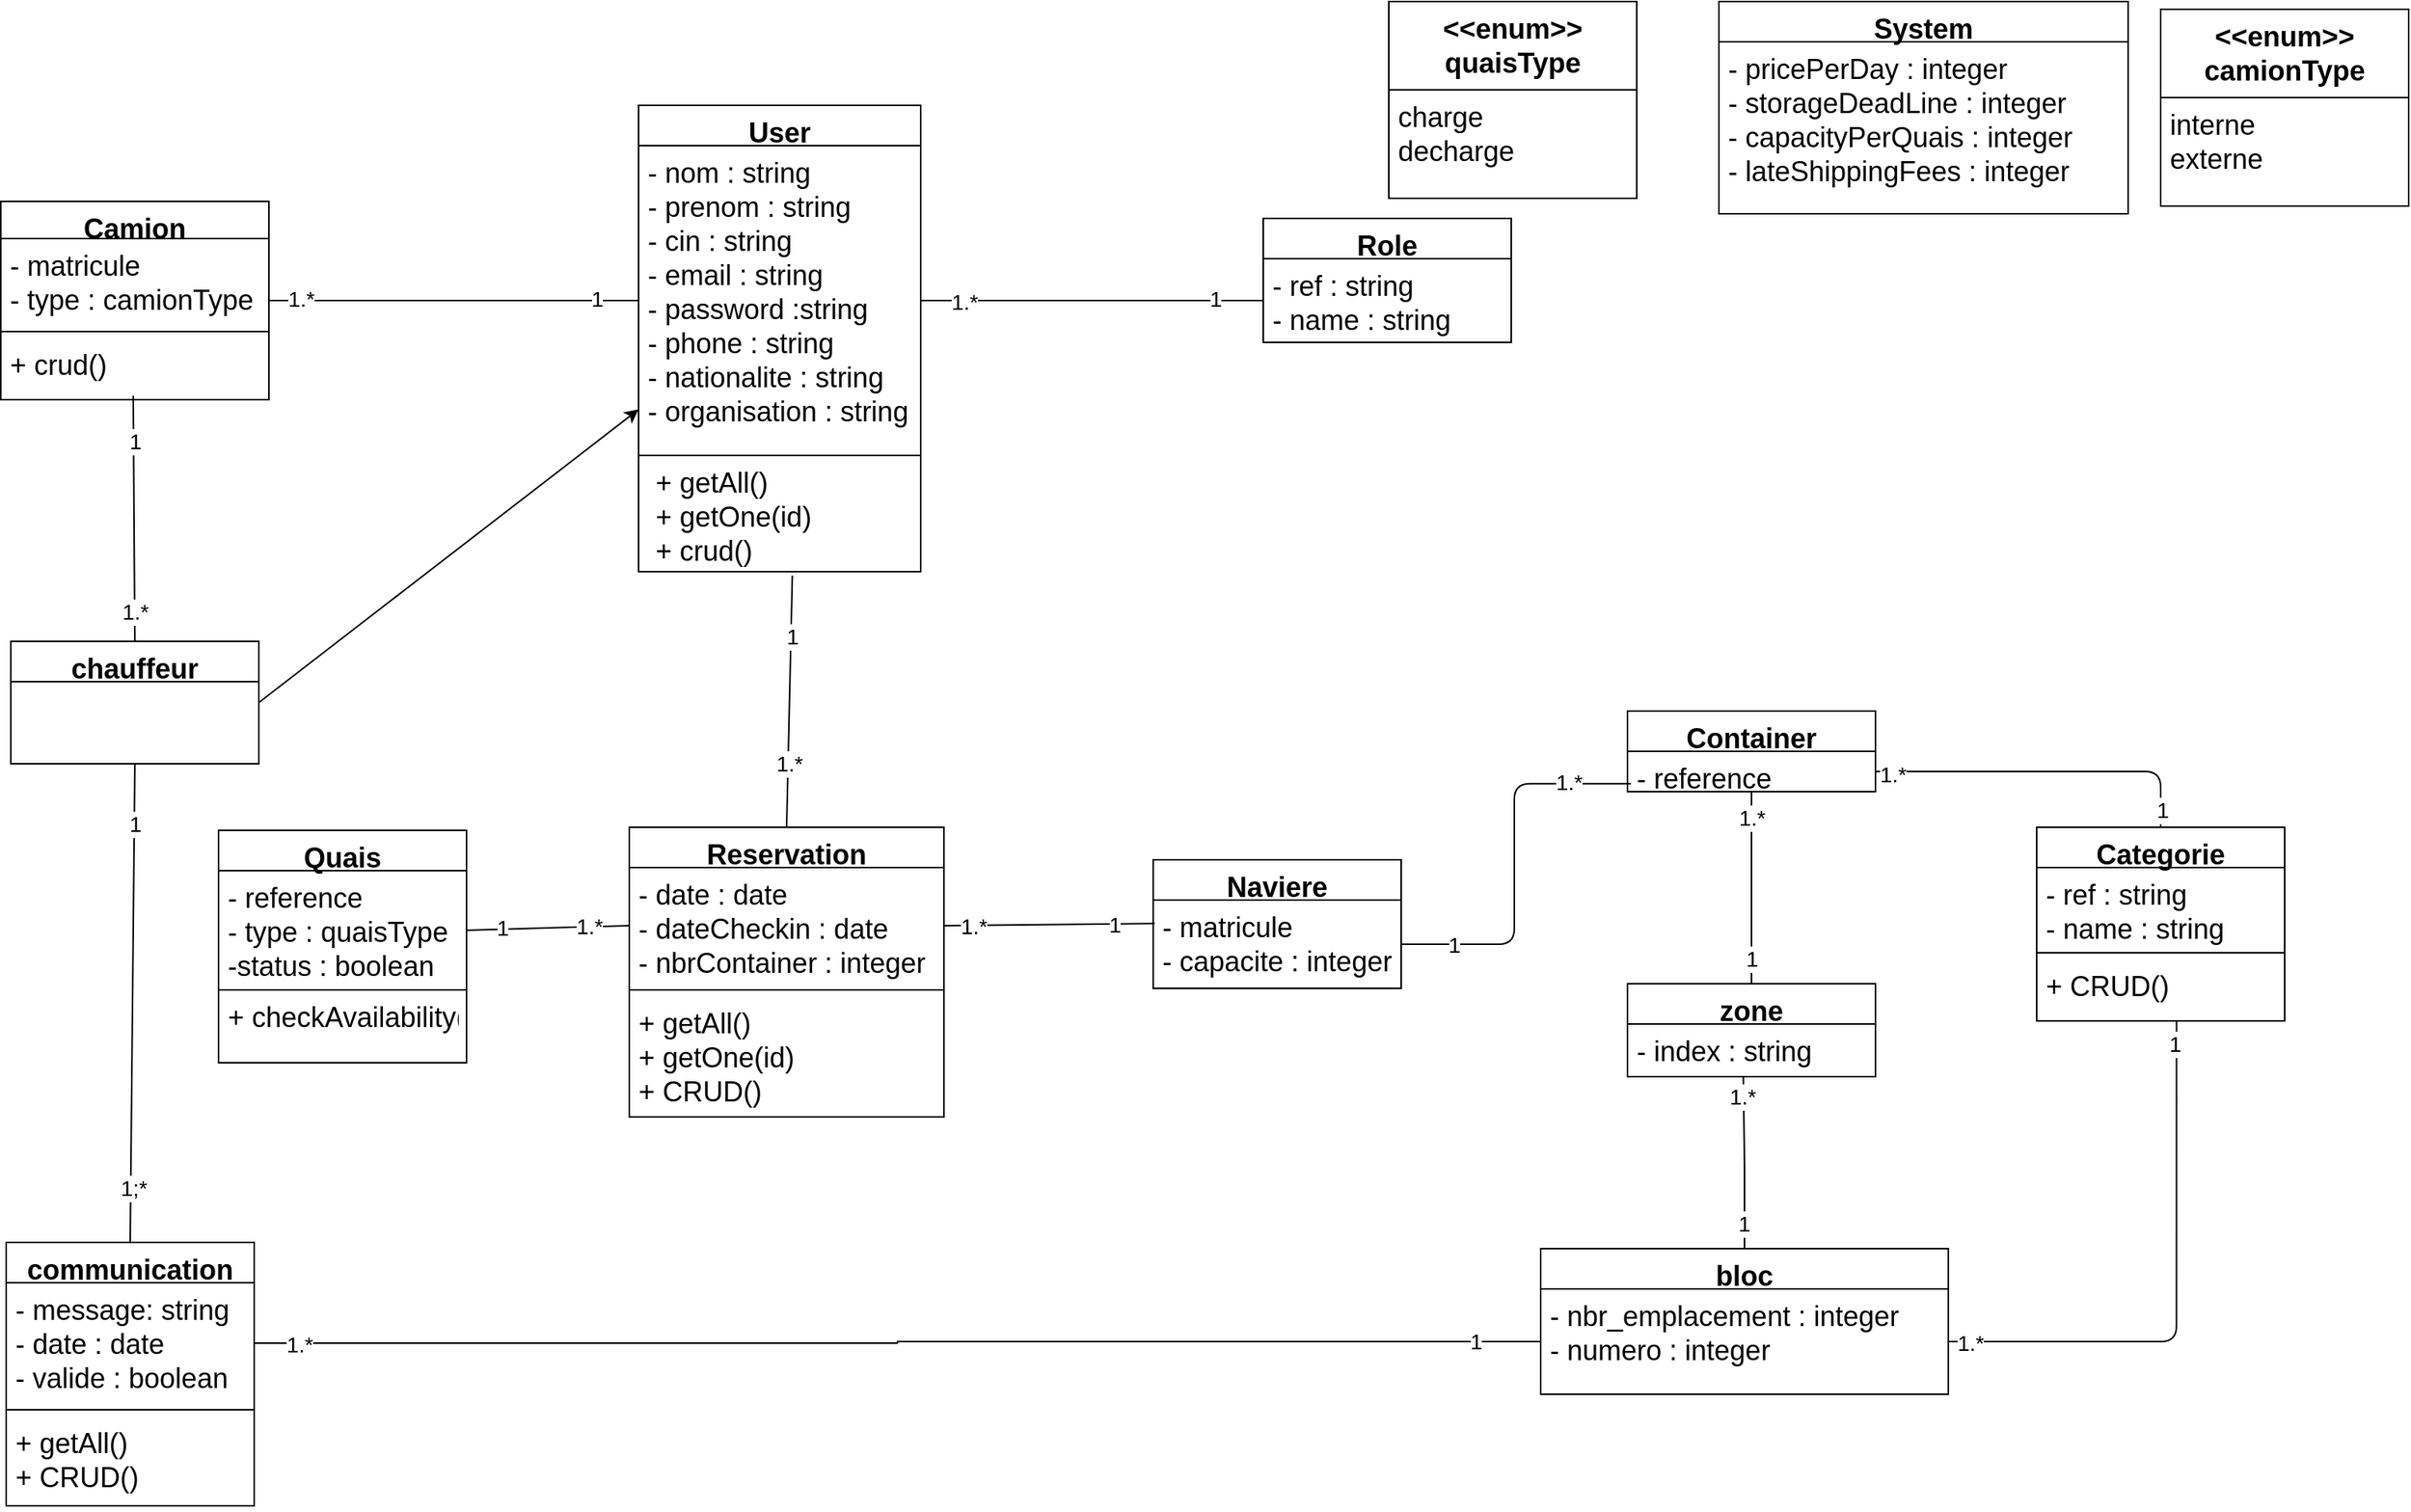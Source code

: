 <mxfile version="16.5.1" type="device"><diagram id="C5RBs43oDa-KdzZeNtuy" name="Page-1"><mxGraphModel dx="1929" dy="865" grid="0" gridSize="12" guides="1" tooltips="1" connect="1" arrows="1" fold="1" page="1" pageScale="1" pageWidth="827" pageHeight="1169" math="0" shadow="0"><root><mxCell id="WIyWlLk6GJQsqaUBKTNV-0"/><mxCell id="WIyWlLk6GJQsqaUBKTNV-1" parent="WIyWlLk6GJQsqaUBKTNV-0"/><mxCell id="CFIYy-UA4QkZWSWVPq-0-24" value="User" style="swimlane;fontStyle=1;align=center;verticalAlign=top;childLayout=stackLayout;horizontal=1;startSize=26;horizontalStack=0;resizeParent=1;resizeParentMax=0;resizeLast=0;collapsible=1;marginBottom=0;fontSize=18;" parent="WIyWlLk6GJQsqaUBKTNV-1" vertex="1"><mxGeometry x="-351" y="119" width="182" height="301" as="geometry"/></mxCell><mxCell id="CFIYy-UA4QkZWSWVPq-0-25" value="- nom : string&#10;- prenom : string&#10;- cin : string&#10;- email : string&#10;- password :string&#10;- phone : string&#10;- nationalite : string&#10;- organisation : string" style="text;strokeColor=none;fillColor=none;align=left;verticalAlign=top;spacingLeft=4;spacingRight=4;overflow=hidden;rotatable=0;points=[[0,0.5],[1,0.5]];portConstraint=eastwest;fontSize=18;" parent="CFIYy-UA4QkZWSWVPq-0-24" vertex="1"><mxGeometry y="26" width="182" height="200" as="geometry"/></mxCell><mxCell id="vINijAw8NtfcfqmspfR2-12" value=" + getAll()&#10; + getOne(id)&#10; + crud()" style="text;strokeColor=default;fillColor=none;align=left;verticalAlign=top;spacingLeft=4;spacingRight=4;overflow=hidden;rotatable=0;points=[[0,0.5],[1,0.5]];portConstraint=eastwest;fontSize=18;" parent="CFIYy-UA4QkZWSWVPq-0-24" vertex="1"><mxGeometry y="226" width="182" height="75" as="geometry"/></mxCell><mxCell id="CFIYy-UA4QkZWSWVPq-0-63" style="rounded=1;sketch=0;orthogonalLoop=1;jettySize=auto;html=1;exitX=0.5;exitY=0;exitDx=0;exitDy=0;endArrow=none;endFill=0;entryX=0.545;entryY=1.033;entryDx=0;entryDy=0;entryPerimeter=0;" parent="WIyWlLk6GJQsqaUBKTNV-1" source="CFIYy-UA4QkZWSWVPq-0-32" target="vINijAw8NtfcfqmspfR2-12" edge="1"><mxGeometry relative="1" as="geometry"><mxPoint x="-385" y="359" as="targetPoint"/></mxGeometry></mxCell><mxCell id="vINijAw8NtfcfqmspfR2-10" value="1" style="edgeLabel;html=1;align=center;verticalAlign=middle;resizable=0;points=[];fontSize=14;" parent="CFIYy-UA4QkZWSWVPq-0-63" vertex="1" connectable="0"><mxGeometry x="0.52" relative="1" as="geometry"><mxPoint as="offset"/></mxGeometry></mxCell><mxCell id="vINijAw8NtfcfqmspfR2-11" value="1.*" style="edgeLabel;html=1;align=center;verticalAlign=middle;resizable=0;points=[];fontSize=14;" parent="CFIYy-UA4QkZWSWVPq-0-63" vertex="1" connectable="0"><mxGeometry x="-0.495" relative="1" as="geometry"><mxPoint as="offset"/></mxGeometry></mxCell><mxCell id="CFIYy-UA4QkZWSWVPq-0-32" value="Reservation" style="swimlane;fontStyle=1;align=center;verticalAlign=top;childLayout=stackLayout;horizontal=1;startSize=26;horizontalStack=0;resizeParent=1;resizeParentMax=0;resizeLast=0;collapsible=1;marginBottom=0;fontSize=18;" parent="WIyWlLk6GJQsqaUBKTNV-1" vertex="1"><mxGeometry x="-357" y="585" width="203" height="187" as="geometry"/></mxCell><mxCell id="CFIYy-UA4QkZWSWVPq-0-33" value="- date : date&#10;- dateCheckin : date&#10;- nbrContainer : integer" style="text;strokeColor=none;fillColor=none;align=left;verticalAlign=top;spacingLeft=4;spacingRight=4;overflow=hidden;rotatable=0;points=[[0,0.5],[1,0.5]];portConstraint=eastwest;fontSize=18;" parent="CFIYy-UA4QkZWSWVPq-0-32" vertex="1"><mxGeometry y="26" width="203" height="75" as="geometry"/></mxCell><mxCell id="CFIYy-UA4QkZWSWVPq-0-34" value="" style="line;strokeWidth=1;fillColor=none;align=left;verticalAlign=middle;spacingTop=-1;spacingLeft=3;spacingRight=3;rotatable=0;labelPosition=right;points=[];portConstraint=eastwest;fontSize=18;" parent="CFIYy-UA4QkZWSWVPq-0-32" vertex="1"><mxGeometry y="101" width="203" height="8" as="geometry"/></mxCell><mxCell id="CFIYy-UA4QkZWSWVPq-0-35" value="+ getAll() &#10;+ getOne(id)&#10;+ CRUD()" style="text;strokeColor=none;fillColor=none;align=left;verticalAlign=top;spacingLeft=4;spacingRight=4;overflow=hidden;rotatable=0;points=[[0,0.5],[1,0.5]];portConstraint=eastwest;fontSize=18;" parent="CFIYy-UA4QkZWSWVPq-0-32" vertex="1"><mxGeometry y="109" width="203" height="78" as="geometry"/></mxCell><mxCell id="CFIYy-UA4QkZWSWVPq-0-36" value="Role" style="swimlane;fontStyle=1;align=center;verticalAlign=top;childLayout=stackLayout;horizontal=1;startSize=26;horizontalStack=0;resizeParent=1;resizeParentMax=0;resizeLast=0;collapsible=1;marginBottom=0;fontSize=18;" parent="WIyWlLk6GJQsqaUBKTNV-1" vertex="1"><mxGeometry x="52" y="192" width="160" height="80" as="geometry"/></mxCell><mxCell id="CFIYy-UA4QkZWSWVPq-0-37" value="- ref : string&#10;- name : string" style="text;strokeColor=none;fillColor=none;align=left;verticalAlign=top;spacingLeft=4;spacingRight=4;overflow=hidden;rotatable=0;points=[[0,0.5],[1,0.5]];portConstraint=eastwest;fontSize=18;" parent="CFIYy-UA4QkZWSWVPq-0-36" vertex="1"><mxGeometry y="26" width="160" height="54" as="geometry"/></mxCell><mxCell id="CFIYy-UA4QkZWSWVPq-0-41" style="edgeStyle=orthogonalEdgeStyle;rounded=0;orthogonalLoop=1;jettySize=auto;html=1;exitX=1;exitY=0.5;exitDx=0;exitDy=0;entryX=0;entryY=0.5;entryDx=0;entryDy=0;fontSize=18;endArrow=none;endFill=0;endSize=19;" parent="WIyWlLk6GJQsqaUBKTNV-1" source="CFIYy-UA4QkZWSWVPq-0-25" target="CFIYy-UA4QkZWSWVPq-0-37" edge="1"><mxGeometry relative="1" as="geometry"><mxPoint x="65.48" y="219.68" as="targetPoint"/></mxGeometry></mxCell><mxCell id="CFIYy-UA4QkZWSWVPq-0-79" value="1.*" style="edgeLabel;html=1;align=center;verticalAlign=middle;resizable=0;points=[];fontSize=14;" parent="CFIYy-UA4QkZWSWVPq-0-41" vertex="1" connectable="0"><mxGeometry x="-0.746" y="-1" relative="1" as="geometry"><mxPoint as="offset"/></mxGeometry></mxCell><mxCell id="CFIYy-UA4QkZWSWVPq-0-80" value="1" style="edgeLabel;html=1;align=center;verticalAlign=middle;resizable=0;points=[];fontSize=14;" parent="CFIYy-UA4QkZWSWVPq-0-41" vertex="1" connectable="0"><mxGeometry x="0.713" y="1" relative="1" as="geometry"><mxPoint as="offset"/></mxGeometry></mxCell><mxCell id="CFIYy-UA4QkZWSWVPq-0-69" style="rounded=1;sketch=0;orthogonalLoop=1;jettySize=auto;html=1;exitX=1;exitY=0.5;exitDx=0;exitDy=0;entryX=0;entryY=0.5;entryDx=0;entryDy=0;endArrow=none;endFill=0;" parent="WIyWlLk6GJQsqaUBKTNV-1" source="CFIYy-UA4QkZWSWVPq-0-43" target="CFIYy-UA4QkZWSWVPq-0-33" edge="1"><mxGeometry relative="1" as="geometry"/></mxCell><mxCell id="CFIYy-UA4QkZWSWVPq-0-87" value="1" style="edgeLabel;html=1;align=center;verticalAlign=middle;resizable=0;points=[];fontSize=14;" parent="CFIYy-UA4QkZWSWVPq-0-69" vertex="1" connectable="0"><mxGeometry x="-0.565" y="1" relative="1" as="geometry"><mxPoint as="offset"/></mxGeometry></mxCell><mxCell id="CFIYy-UA4QkZWSWVPq-0-88" value="1.*" style="edgeLabel;html=1;align=center;verticalAlign=middle;resizable=0;points=[];fontSize=14;" parent="CFIYy-UA4QkZWSWVPq-0-69" vertex="1" connectable="0"><mxGeometry x="0.503" relative="1" as="geometry"><mxPoint as="offset"/></mxGeometry></mxCell><mxCell id="CFIYy-UA4QkZWSWVPq-0-42" value="Quais" style="swimlane;fontStyle=1;align=center;verticalAlign=top;childLayout=stackLayout;horizontal=1;startSize=26;horizontalStack=0;resizeParent=1;resizeParentMax=0;resizeLast=0;collapsible=1;marginBottom=0;fontSize=18;" parent="WIyWlLk6GJQsqaUBKTNV-1" vertex="1"><mxGeometry x="-622" y="587" width="160" height="150" as="geometry"/></mxCell><mxCell id="CFIYy-UA4QkZWSWVPq-0-43" value="- reference&#10;- type : quaisType&#10;-status : boolean" style="text;strokeColor=none;fillColor=none;align=left;verticalAlign=top;spacingLeft=4;spacingRight=4;overflow=hidden;rotatable=0;points=[[0,0.5],[1,0.5]];portConstraint=eastwest;fontSize=18;" parent="CFIYy-UA4QkZWSWVPq-0-42" vertex="1"><mxGeometry y="26" width="160" height="77" as="geometry"/></mxCell><mxCell id="vINijAw8NtfcfqmspfR2-30" value="+ checkAvailability()" style="text;strokeColor=default;fillColor=none;align=left;verticalAlign=top;spacingLeft=4;spacingRight=4;overflow=hidden;rotatable=0;points=[[0,0.5],[1,0.5]];portConstraint=eastwest;fontSize=18;" parent="CFIYy-UA4QkZWSWVPq-0-42" vertex="1"><mxGeometry y="103" width="160" height="47" as="geometry"/></mxCell><mxCell id="CFIYy-UA4QkZWSWVPq-0-46" value="Naviere" style="swimlane;fontStyle=1;align=center;verticalAlign=top;childLayout=stackLayout;horizontal=1;startSize=26;horizontalStack=0;resizeParent=1;resizeParentMax=0;resizeLast=0;collapsible=1;marginBottom=0;fontSize=18;" parent="WIyWlLk6GJQsqaUBKTNV-1" vertex="1"><mxGeometry x="-19" y="606" width="160" height="83" as="geometry"/></mxCell><mxCell id="CFIYy-UA4QkZWSWVPq-0-47" value="- matricule&#10;- capacite : integer" style="text;strokeColor=none;fillColor=none;align=left;verticalAlign=top;spacingLeft=4;spacingRight=4;overflow=hidden;rotatable=0;points=[[0,0.5],[1,0.5]];portConstraint=eastwest;fontSize=18;" parent="CFIYy-UA4QkZWSWVPq-0-46" vertex="1"><mxGeometry y="26" width="160" height="57" as="geometry"/></mxCell><mxCell id="CFIYy-UA4QkZWSWVPq-0-72" style="edgeStyle=orthogonalEdgeStyle;rounded=1;sketch=0;orthogonalLoop=1;jettySize=auto;html=1;exitX=0.014;exitY=0.802;exitDx=0;exitDy=0;entryX=1;entryY=0.5;entryDx=0;entryDy=0;endArrow=none;endFill=0;exitPerimeter=0;" parent="WIyWlLk6GJQsqaUBKTNV-1" source="CFIYy-UA4QkZWSWVPq-0-51" target="CFIYy-UA4QkZWSWVPq-0-47" edge="1"><mxGeometry relative="1" as="geometry"/></mxCell><mxCell id="CFIYy-UA4QkZWSWVPq-0-83" value="1.*" style="edgeLabel;html=1;align=center;verticalAlign=middle;resizable=0;points=[];fontSize=14;" parent="CFIYy-UA4QkZWSWVPq-0-72" vertex="1" connectable="0"><mxGeometry x="-0.681" y="-1" relative="1" as="geometry"><mxPoint as="offset"/></mxGeometry></mxCell><mxCell id="CFIYy-UA4QkZWSWVPq-0-84" value="1" style="edgeLabel;html=1;align=center;verticalAlign=middle;resizable=0;points=[];fontSize=14;" parent="CFIYy-UA4QkZWSWVPq-0-72" vertex="1" connectable="0"><mxGeometry x="0.735" relative="1" as="geometry"><mxPoint as="offset"/></mxGeometry></mxCell><mxCell id="CFIYy-UA4QkZWSWVPq-0-100" style="edgeStyle=orthogonalEdgeStyle;rounded=1;sketch=0;orthogonalLoop=1;jettySize=auto;html=1;exitX=0.5;exitY=1;exitDx=0;exitDy=0;entryX=0.5;entryY=0;entryDx=0;entryDy=0;fontSize=14;endArrow=none;endFill=0;" parent="WIyWlLk6GJQsqaUBKTNV-1" source="CFIYy-UA4QkZWSWVPq-0-50" target="CFIYy-UA4QkZWSWVPq-0-92" edge="1"><mxGeometry relative="1" as="geometry"/></mxCell><mxCell id="vINijAw8NtfcfqmspfR2-24" value="1" style="edgeLabel;html=1;align=center;verticalAlign=middle;resizable=0;points=[];fontSize=14;" parent="CFIYy-UA4QkZWSWVPq-0-100" vertex="1" connectable="0"><mxGeometry x="0.735" relative="1" as="geometry"><mxPoint as="offset"/></mxGeometry></mxCell><mxCell id="vINijAw8NtfcfqmspfR2-25" value="1.*" style="edgeLabel;html=1;align=center;verticalAlign=middle;resizable=0;points=[];fontSize=14;" parent="CFIYy-UA4QkZWSWVPq-0-100" vertex="1" connectable="0"><mxGeometry x="-0.736" relative="1" as="geometry"><mxPoint as="offset"/></mxGeometry></mxCell><mxCell id="CFIYy-UA4QkZWSWVPq-0-50" value="Container" style="swimlane;fontStyle=1;align=center;verticalAlign=top;childLayout=stackLayout;horizontal=1;startSize=26;horizontalStack=0;resizeParent=1;resizeParentMax=0;resizeLast=0;collapsible=1;marginBottom=0;fontSize=18;" parent="WIyWlLk6GJQsqaUBKTNV-1" vertex="1"><mxGeometry x="287" y="510" width="160" height="52" as="geometry"/></mxCell><mxCell id="CFIYy-UA4QkZWSWVPq-0-51" value="- reference" style="text;strokeColor=none;fillColor=none;align=left;verticalAlign=top;spacingLeft=4;spacingRight=4;overflow=hidden;rotatable=0;points=[[0,0.5],[1,0.5]];portConstraint=eastwest;fontSize=18;" parent="CFIYy-UA4QkZWSWVPq-0-50" vertex="1"><mxGeometry y="26" width="160" height="26" as="geometry"/></mxCell><mxCell id="CFIYy-UA4QkZWSWVPq-0-68" style="rounded=1;sketch=0;orthogonalLoop=1;jettySize=auto;html=1;exitX=1;exitY=0.5;exitDx=0;exitDy=0;endArrow=none;endFill=0;entryX=0.006;entryY=0.265;entryDx=0;entryDy=0;entryPerimeter=0;" parent="WIyWlLk6GJQsqaUBKTNV-1" source="CFIYy-UA4QkZWSWVPq-0-33" target="CFIYy-UA4QkZWSWVPq-0-47" edge="1"><mxGeometry relative="1" as="geometry"/></mxCell><mxCell id="CFIYy-UA4QkZWSWVPq-0-81" value="1.*" style="edgeLabel;html=1;align=center;verticalAlign=middle;resizable=0;points=[];fontSize=14;" parent="CFIYy-UA4QkZWSWVPq-0-68" vertex="1" connectable="0"><mxGeometry x="-0.73" relative="1" as="geometry"><mxPoint as="offset"/></mxGeometry></mxCell><mxCell id="CFIYy-UA4QkZWSWVPq-0-82" value="1" style="edgeLabel;html=1;align=center;verticalAlign=middle;resizable=0;points=[];fontSize=14;" parent="CFIYy-UA4QkZWSWVPq-0-68" vertex="1" connectable="0"><mxGeometry x="0.608" relative="1" as="geometry"><mxPoint as="offset"/></mxGeometry></mxCell><mxCell id="CFIYy-UA4QkZWSWVPq-0-73" value="&lt;&lt;enum&gt;&gt;&#10;quaisType" style="swimlane;fontStyle=1;align=center;verticalAlign=top;childLayout=stackLayout;horizontal=1;startSize=57;horizontalStack=0;resizeParent=1;resizeParentMax=0;resizeLast=0;collapsible=1;marginBottom=0;fontSize=18;" parent="WIyWlLk6GJQsqaUBKTNV-1" vertex="1"><mxGeometry x="133" y="52" width="160" height="127" as="geometry"/></mxCell><mxCell id="CFIYy-UA4QkZWSWVPq-0-74" value="charge&#10;decharge" style="text;strokeColor=none;fillColor=none;align=left;verticalAlign=top;spacingLeft=4;spacingRight=4;overflow=hidden;rotatable=0;points=[[0,0.5],[1,0.5]];portConstraint=eastwest;fontSize=18;" parent="CFIYy-UA4QkZWSWVPq-0-73" vertex="1"><mxGeometry y="57" width="160" height="70" as="geometry"/></mxCell><mxCell id="CFIYy-UA4QkZWSWVPq-0-92" value="zone" style="swimlane;fontStyle=1;align=center;verticalAlign=top;childLayout=stackLayout;horizontal=1;startSize=26;horizontalStack=0;resizeParent=1;resizeParentMax=0;resizeLast=0;collapsible=1;marginBottom=0;fontSize=18;" parent="WIyWlLk6GJQsqaUBKTNV-1" vertex="1"><mxGeometry x="287" y="686" width="160" height="60" as="geometry"/></mxCell><mxCell id="CFIYy-UA4QkZWSWVPq-0-93" value="- index : string" style="text;strokeColor=none;fillColor=none;align=left;verticalAlign=top;spacingLeft=4;spacingRight=4;overflow=hidden;rotatable=0;points=[[0,0.5],[1,0.5]];portConstraint=eastwest;fontSize=18;" parent="CFIYy-UA4QkZWSWVPq-0-92" vertex="1"><mxGeometry y="26" width="160" height="34" as="geometry"/></mxCell><mxCell id="CFIYy-UA4QkZWSWVPq-0-101" style="edgeStyle=orthogonalEdgeStyle;rounded=1;sketch=0;orthogonalLoop=1;jettySize=auto;html=1;exitX=0.5;exitY=0;exitDx=0;exitDy=0;entryX=0.467;entryY=0.99;entryDx=0;entryDy=0;entryPerimeter=0;fontSize=14;endArrow=none;endFill=0;" parent="WIyWlLk6GJQsqaUBKTNV-1" source="CFIYy-UA4QkZWSWVPq-0-96" target="CFIYy-UA4QkZWSWVPq-0-93" edge="1"><mxGeometry relative="1" as="geometry"><mxPoint x="176.44" y="670.68" as="targetPoint"/></mxGeometry></mxCell><mxCell id="vINijAw8NtfcfqmspfR2-22" value="1" style="edgeLabel;html=1;align=center;verticalAlign=middle;resizable=0;points=[];fontSize=14;" parent="CFIYy-UA4QkZWSWVPq-0-101" vertex="1" connectable="0"><mxGeometry x="-0.711" y="1" relative="1" as="geometry"><mxPoint as="offset"/></mxGeometry></mxCell><mxCell id="vINijAw8NtfcfqmspfR2-23" value="1.*" style="edgeLabel;html=1;align=center;verticalAlign=middle;resizable=0;points=[];fontSize=14;" parent="CFIYy-UA4QkZWSWVPq-0-101" vertex="1" connectable="0"><mxGeometry x="0.762" y="1" relative="1" as="geometry"><mxPoint as="offset"/></mxGeometry></mxCell><mxCell id="CFIYy-UA4QkZWSWVPq-0-96" value="bloc" style="swimlane;fontStyle=1;align=center;verticalAlign=top;childLayout=stackLayout;horizontal=1;startSize=26;horizontalStack=0;resizeParent=1;resizeParentMax=0;resizeLast=0;collapsible=1;marginBottom=0;fontSize=18;" parent="WIyWlLk6GJQsqaUBKTNV-1" vertex="1"><mxGeometry x="231" y="857" width="263" height="94" as="geometry"/></mxCell><mxCell id="CFIYy-UA4QkZWSWVPq-0-97" value="- nbr_emplacement : integer&#10;- numero : integer" style="text;strokeColor=none;fillColor=none;align=left;verticalAlign=top;spacingLeft=4;spacingRight=4;overflow=hidden;rotatable=0;points=[[0,0.5],[1,0.5]];portConstraint=eastwest;fontSize=18;" parent="CFIYy-UA4QkZWSWVPq-0-96" vertex="1"><mxGeometry y="26" width="263" height="68" as="geometry"/></mxCell><mxCell id="CFIYy-UA4QkZWSWVPq-0-102" value="System" style="swimlane;fontStyle=1;align=center;verticalAlign=top;childLayout=stackLayout;horizontal=1;startSize=26;horizontalStack=0;resizeParent=1;resizeParentMax=0;resizeLast=0;collapsible=1;marginBottom=0;fontSize=18;" parent="WIyWlLk6GJQsqaUBKTNV-1" vertex="1"><mxGeometry x="346" y="52" width="264" height="137" as="geometry"/></mxCell><mxCell id="CFIYy-UA4QkZWSWVPq-0-103" value="- pricePerDay : integer&#10;- storageDeadLine : integer&#10;- capacityPerQuais : integer&#10;- lateShippingFees : integer" style="text;strokeColor=none;fillColor=none;align=left;verticalAlign=top;spacingLeft=4;spacingRight=4;overflow=hidden;rotatable=0;points=[[0,0.5],[1,0.5]];portConstraint=eastwest;fontSize=18;" parent="CFIYy-UA4QkZWSWVPq-0-102" vertex="1"><mxGeometry y="26" width="264" height="111" as="geometry"/></mxCell><mxCell id="CFIYy-UA4QkZWSWVPq-0-104" value="Categorie" style="swimlane;fontStyle=1;align=center;verticalAlign=top;childLayout=stackLayout;horizontal=1;startSize=26;horizontalStack=0;resizeParent=1;resizeParentMax=0;resizeLast=0;collapsible=1;marginBottom=0;fontSize=18;" parent="WIyWlLk6GJQsqaUBKTNV-1" vertex="1"><mxGeometry x="551" y="585" width="160" height="125" as="geometry"/></mxCell><mxCell id="CFIYy-UA4QkZWSWVPq-0-105" value="- ref : string&#10;- name : string" style="text;strokeColor=none;fillColor=none;align=left;verticalAlign=top;spacingLeft=4;spacingRight=4;overflow=hidden;rotatable=0;points=[[0,0.5],[1,0.5]];portConstraint=eastwest;fontSize=18;" parent="CFIYy-UA4QkZWSWVPq-0-104" vertex="1"><mxGeometry y="26" width="160" height="51" as="geometry"/></mxCell><mxCell id="CFIYy-UA4QkZWSWVPq-0-106" value="" style="line;strokeWidth=1;fillColor=none;align=left;verticalAlign=middle;spacingTop=-1;spacingLeft=3;spacingRight=3;rotatable=0;labelPosition=right;points=[];portConstraint=eastwest;fontSize=18;" parent="CFIYy-UA4QkZWSWVPq-0-104" vertex="1"><mxGeometry y="77" width="160" height="8" as="geometry"/></mxCell><mxCell id="CFIYy-UA4QkZWSWVPq-0-107" value="+ CRUD()" style="text;strokeColor=none;fillColor=none;align=left;verticalAlign=top;spacingLeft=4;spacingRight=4;overflow=hidden;rotatable=0;points=[[0,0.5],[1,0.5]];portConstraint=eastwest;fontSize=18;" parent="CFIYy-UA4QkZWSWVPq-0-104" vertex="1"><mxGeometry y="85" width="160" height="40" as="geometry"/></mxCell><mxCell id="CFIYy-UA4QkZWSWVPq-0-108" style="edgeStyle=orthogonalEdgeStyle;rounded=1;sketch=0;orthogonalLoop=1;jettySize=auto;html=1;exitX=0.5;exitY=0;exitDx=0;exitDy=0;entryX=1;entryY=0.5;entryDx=0;entryDy=0;fontSize=14;endArrow=none;endFill=0;" parent="WIyWlLk6GJQsqaUBKTNV-1" source="CFIYy-UA4QkZWSWVPq-0-104" target="CFIYy-UA4QkZWSWVPq-0-51" edge="1"><mxGeometry relative="1" as="geometry"/></mxCell><mxCell id="vINijAw8NtfcfqmspfR2-26" value="1.*" style="edgeLabel;html=1;align=center;verticalAlign=middle;resizable=0;points=[];fontSize=14;" parent="CFIYy-UA4QkZWSWVPq-0-108" vertex="1" connectable="0"><mxGeometry x="0.904" y="2" relative="1" as="geometry"><mxPoint as="offset"/></mxGeometry></mxCell><mxCell id="vINijAw8NtfcfqmspfR2-27" value="1" style="edgeLabel;html=1;align=center;verticalAlign=middle;resizable=0;points=[];fontSize=14;" parent="CFIYy-UA4QkZWSWVPq-0-108" vertex="1" connectable="0"><mxGeometry x="-0.899" y="-1" relative="1" as="geometry"><mxPoint as="offset"/></mxGeometry></mxCell><mxCell id="CFIYy-UA4QkZWSWVPq-0-109" style="edgeStyle=orthogonalEdgeStyle;rounded=1;sketch=0;orthogonalLoop=1;jettySize=auto;html=1;exitX=1;exitY=0.5;exitDx=0;exitDy=0;fontSize=14;endArrow=none;endFill=0;entryX=0.564;entryY=1.006;entryDx=0;entryDy=0;entryPerimeter=0;" parent="WIyWlLk6GJQsqaUBKTNV-1" source="CFIYy-UA4QkZWSWVPq-0-97" target="CFIYy-UA4QkZWSWVPq-0-107" edge="1"><mxGeometry relative="1" as="geometry"><mxPoint x="465" y="680" as="targetPoint"/></mxGeometry></mxCell><mxCell id="vINijAw8NtfcfqmspfR2-28" value="1" style="edgeLabel;html=1;align=center;verticalAlign=middle;resizable=0;points=[];fontSize=14;" parent="CFIYy-UA4QkZWSWVPq-0-109" vertex="1" connectable="0"><mxGeometry x="0.917" y="1" relative="1" as="geometry"><mxPoint as="offset"/></mxGeometry></mxCell><mxCell id="vINijAw8NtfcfqmspfR2-29" value="1.*" style="edgeLabel;html=1;align=center;verticalAlign=middle;resizable=0;points=[];fontSize=14;" parent="CFIYy-UA4QkZWSWVPq-0-109" vertex="1" connectable="0"><mxGeometry x="-0.922" y="-1" relative="1" as="geometry"><mxPoint as="offset"/></mxGeometry></mxCell><mxCell id="CFIYy-UA4QkZWSWVPq-0-110" value="Camion" style="swimlane;fontStyle=1;align=center;verticalAlign=top;childLayout=stackLayout;horizontal=1;startSize=24;horizontalStack=0;resizeParent=1;resizeParentMax=0;resizeLast=0;collapsible=1;marginBottom=0;fontSize=18;" parent="WIyWlLk6GJQsqaUBKTNV-1" vertex="1"><mxGeometry x="-762.5" y="181" width="173" height="128" as="geometry"/></mxCell><mxCell id="CFIYy-UA4QkZWSWVPq-0-111" value="- matricule&#10;- type : camionType" style="text;strokeColor=none;fillColor=none;align=left;verticalAlign=top;spacingLeft=4;spacingRight=4;overflow=hidden;rotatable=0;points=[[0,0.5],[1,0.5]];portConstraint=eastwest;fontSize=18;" parent="CFIYy-UA4QkZWSWVPq-0-110" vertex="1"><mxGeometry y="24" width="173" height="56" as="geometry"/></mxCell><mxCell id="CFIYy-UA4QkZWSWVPq-0-112" value="" style="line;strokeWidth=1;fillColor=none;align=left;verticalAlign=middle;spacingTop=-1;spacingLeft=3;spacingRight=3;rotatable=0;labelPosition=right;points=[];portConstraint=eastwest;fontSize=18;" parent="CFIYy-UA4QkZWSWVPq-0-110" vertex="1"><mxGeometry y="80" width="173" height="8" as="geometry"/></mxCell><mxCell id="CFIYy-UA4QkZWSWVPq-0-113" value="+ crud()" style="text;strokeColor=none;fillColor=none;align=left;verticalAlign=top;spacingLeft=4;spacingRight=4;overflow=hidden;rotatable=0;points=[[0,0.5],[1,0.5]];portConstraint=eastwest;fontSize=18;" parent="CFIYy-UA4QkZWSWVPq-0-110" vertex="1"><mxGeometry y="88" width="173" height="40" as="geometry"/></mxCell><mxCell id="CFIYy-UA4QkZWSWVPq-0-114" style="edgeStyle=orthogonalEdgeStyle;rounded=1;sketch=0;orthogonalLoop=1;jettySize=auto;html=1;exitX=0;exitY=0.5;exitDx=0;exitDy=0;entryX=1;entryY=0.5;entryDx=0;entryDy=0;fontSize=14;endArrow=none;endFill=0;" parent="WIyWlLk6GJQsqaUBKTNV-1" source="CFIYy-UA4QkZWSWVPq-0-25" target="CFIYy-UA4QkZWSWVPq-0-110" edge="1"><mxGeometry relative="1" as="geometry"/></mxCell><mxCell id="vINijAw8NtfcfqmspfR2-6" value="&lt;font style=&quot;font-size: 14px&quot;&gt;1.*&lt;/font&gt;" style="edgeLabel;html=1;align=center;verticalAlign=middle;resizable=0;points=[];" parent="CFIYy-UA4QkZWSWVPq-0-114" vertex="1" connectable="0"><mxGeometry x="0.829" y="-1" relative="1" as="geometry"><mxPoint as="offset"/></mxGeometry></mxCell><mxCell id="vINijAw8NtfcfqmspfR2-7" value="1" style="edgeLabel;html=1;align=center;verticalAlign=middle;resizable=0;points=[];fontSize=14;" parent="CFIYy-UA4QkZWSWVPq-0-114" vertex="1" connectable="0"><mxGeometry x="-0.774" y="-1" relative="1" as="geometry"><mxPoint as="offset"/></mxGeometry></mxCell><mxCell id="MlrXR3bHoZ71XwBeRlUq-8" style="rounded=0;orthogonalLoop=1;jettySize=auto;html=1;exitX=0.5;exitY=0;exitDx=0;exitDy=0;endArrow=none;endFill=0;entryX=0.494;entryY=0.936;entryDx=0;entryDy=0;entryPerimeter=0;" parent="WIyWlLk6GJQsqaUBKTNV-1" source="MlrXR3bHoZ71XwBeRlUq-0" target="CFIYy-UA4QkZWSWVPq-0-113" edge="1"><mxGeometry relative="1" as="geometry"><mxPoint x="-727" y="342" as="targetPoint"/></mxGeometry></mxCell><mxCell id="vINijAw8NtfcfqmspfR2-8" value="1" style="edgeLabel;html=1;align=center;verticalAlign=middle;resizable=0;points=[];fontSize=14;" parent="MlrXR3bHoZ71XwBeRlUq-8" vertex="1" connectable="0"><mxGeometry x="0.633" y="-1" relative="1" as="geometry"><mxPoint as="offset"/></mxGeometry></mxCell><mxCell id="vINijAw8NtfcfqmspfR2-9" value="1.*" style="edgeLabel;html=1;align=center;verticalAlign=middle;resizable=0;points=[];fontSize=14;" parent="MlrXR3bHoZ71XwBeRlUq-8" vertex="1" connectable="0"><mxGeometry x="-0.763" relative="1" as="geometry"><mxPoint as="offset"/></mxGeometry></mxCell><mxCell id="vINijAw8NtfcfqmspfR2-17" style="edgeStyle=none;rounded=0;orthogonalLoop=1;jettySize=auto;html=1;exitX=1;exitY=0.5;exitDx=0;exitDy=0;fontSize=14;" parent="WIyWlLk6GJQsqaUBKTNV-1" source="MlrXR3bHoZ71XwBeRlUq-0" target="CFIYy-UA4QkZWSWVPq-0-25" edge="1"><mxGeometry relative="1" as="geometry"/></mxCell><mxCell id="MlrXR3bHoZ71XwBeRlUq-0" value="chauffeur" style="swimlane;fontStyle=1;align=center;verticalAlign=top;childLayout=stackLayout;horizontal=1;startSize=26;horizontalStack=0;resizeParent=1;resizeParentMax=0;resizeLast=0;collapsible=1;marginBottom=0;fontSize=18;" parent="WIyWlLk6GJQsqaUBKTNV-1" vertex="1"><mxGeometry x="-756" y="465" width="160" height="79" as="geometry"/></mxCell><mxCell id="MlrXR3bHoZ71XwBeRlUq-9" style="rounded=0;orthogonalLoop=1;jettySize=auto;html=1;exitX=0.5;exitY=0;exitDx=0;exitDy=0;endArrow=none;endFill=0;entryX=0.5;entryY=1;entryDx=0;entryDy=0;" parent="WIyWlLk6GJQsqaUBKTNV-1" source="MlrXR3bHoZ71XwBeRlUq-4" target="MlrXR3bHoZ71XwBeRlUq-0" edge="1"><mxGeometry relative="1" as="geometry"><mxPoint x="-726.04" y="517.32" as="targetPoint"/></mxGeometry></mxCell><mxCell id="vINijAw8NtfcfqmspfR2-20" value="1;*" style="edgeLabel;html=1;align=center;verticalAlign=middle;resizable=0;points=[];fontSize=14;" parent="MlrXR3bHoZ71XwBeRlUq-9" vertex="1" connectable="0"><mxGeometry x="-0.772" y="-1" relative="1" as="geometry"><mxPoint as="offset"/></mxGeometry></mxCell><mxCell id="vINijAw8NtfcfqmspfR2-21" value="1" style="edgeLabel;html=1;align=center;verticalAlign=middle;resizable=0;points=[];fontSize=14;" parent="MlrXR3bHoZ71XwBeRlUq-9" vertex="1" connectable="0"><mxGeometry x="0.749" relative="1" as="geometry"><mxPoint as="offset"/></mxGeometry></mxCell><mxCell id="MlrXR3bHoZ71XwBeRlUq-4" value="communication" style="swimlane;fontStyle=1;align=center;verticalAlign=top;childLayout=stackLayout;horizontal=1;startSize=26;horizontalStack=0;resizeParent=1;resizeParentMax=0;resizeLast=0;collapsible=1;marginBottom=0;fontSize=18;" parent="WIyWlLk6GJQsqaUBKTNV-1" vertex="1"><mxGeometry x="-759" y="853" width="160" height="170" as="geometry"/></mxCell><mxCell id="MlrXR3bHoZ71XwBeRlUq-5" value="- message: string&#10;- date : date&#10;- valide : boolean" style="text;strokeColor=none;fillColor=none;align=left;verticalAlign=top;spacingLeft=4;spacingRight=4;overflow=hidden;rotatable=0;points=[[0,0.5],[1,0.5]];portConstraint=eastwest;fontSize=18;" parent="MlrXR3bHoZ71XwBeRlUq-4" vertex="1"><mxGeometry y="26" width="160" height="78" as="geometry"/></mxCell><mxCell id="MlrXR3bHoZ71XwBeRlUq-6" value="" style="line;strokeWidth=1;fillColor=none;align=left;verticalAlign=middle;spacingTop=-1;spacingLeft=3;spacingRight=3;rotatable=0;labelPosition=right;points=[];portConstraint=eastwest;fontSize=18;" parent="MlrXR3bHoZ71XwBeRlUq-4" vertex="1"><mxGeometry y="104" width="160" height="8" as="geometry"/></mxCell><mxCell id="MlrXR3bHoZ71XwBeRlUq-7" value="+ getAll()&#10;+ CRUD() " style="text;strokeColor=none;fillColor=none;align=left;verticalAlign=top;spacingLeft=4;spacingRight=4;overflow=hidden;rotatable=0;points=[[0,0.5],[1,0.5]];portConstraint=eastwest;fontSize=18;" parent="MlrXR3bHoZ71XwBeRlUq-4" vertex="1"><mxGeometry y="112" width="160" height="58" as="geometry"/></mxCell><mxCell id="MlrXR3bHoZ71XwBeRlUq-10" style="edgeStyle=orthogonalEdgeStyle;rounded=0;orthogonalLoop=1;jettySize=auto;html=1;exitX=1;exitY=0.5;exitDx=0;exitDy=0;entryX=0;entryY=0.5;entryDx=0;entryDy=0;endArrow=none;endFill=0;" parent="WIyWlLk6GJQsqaUBKTNV-1" source="MlrXR3bHoZ71XwBeRlUq-5" target="CFIYy-UA4QkZWSWVPq-0-97" edge="1"><mxGeometry relative="1" as="geometry"/></mxCell><mxCell id="vINijAw8NtfcfqmspfR2-18" value="1" style="edgeLabel;html=1;align=center;verticalAlign=middle;resizable=0;points=[];fontSize=14;" parent="MlrXR3bHoZ71XwBeRlUq-10" vertex="1" connectable="0"><mxGeometry x="0.898" relative="1" as="geometry"><mxPoint as="offset"/></mxGeometry></mxCell><mxCell id="vINijAw8NtfcfqmspfR2-19" value="1.*" style="edgeLabel;html=1;align=center;verticalAlign=middle;resizable=0;points=[];fontSize=14;" parent="MlrXR3bHoZ71XwBeRlUq-10" vertex="1" connectable="0"><mxGeometry x="-0.931" y="-1" relative="1" as="geometry"><mxPoint as="offset"/></mxGeometry></mxCell><mxCell id="vINijAw8NtfcfqmspfR2-14" value="&lt;&lt;enum&gt;&gt;&#10;camionType" style="swimlane;fontStyle=1;align=center;verticalAlign=top;childLayout=stackLayout;horizontal=1;startSize=57;horizontalStack=0;resizeParent=1;resizeParentMax=0;resizeLast=0;collapsible=1;marginBottom=0;fontSize=18;" parent="WIyWlLk6GJQsqaUBKTNV-1" vertex="1"><mxGeometry x="631" y="57" width="160" height="127" as="geometry"/></mxCell><mxCell id="vINijAw8NtfcfqmspfR2-15" value="interne&#10;externe" style="text;strokeColor=none;fillColor=none;align=left;verticalAlign=top;spacingLeft=4;spacingRight=4;overflow=hidden;rotatable=0;points=[[0,0.5],[1,0.5]];portConstraint=eastwest;fontSize=18;" parent="vINijAw8NtfcfqmspfR2-14" vertex="1"><mxGeometry y="57" width="160" height="70" as="geometry"/></mxCell></root></mxGraphModel></diagram></mxfile>